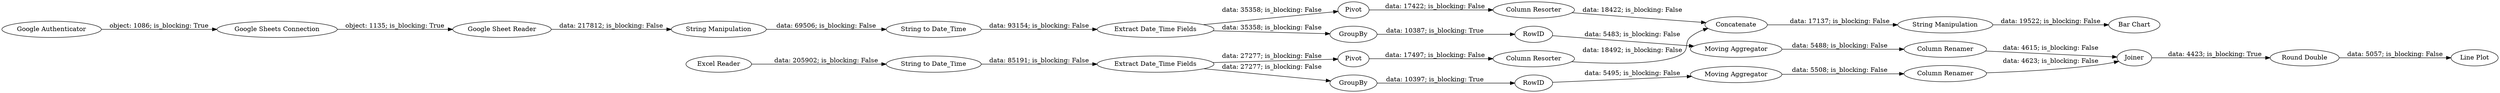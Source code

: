 digraph {
	"-587267196422196279_165" [label="Google Authenticator"]
	"-587267196422196279_164" [label="Excel Reader"]
	"-587267196422196279_105" [label=Concatenate]
	"-1924833438694742437_89" [label=GroupBy]
	"-587267196422196279_175" [label="Bar Chart"]
	"-587267196422196279_195" [label="Line Plot"]
	"-587267196422196279_156" [label="Google Sheet Reader"]
	"-587267196422196279_188" [label="String Manipulation"]
	"-3415965910515437071_106" [label="String to Date_Time"]
	"-587267196422196279_201" [label="Round Double"]
	"-587267196422196279_161" [label="Google Sheets Connection"]
	"-587267196422196279_171" [label="String Manipulation"]
	"-587267196422196279_189" [label=Pivot]
	"5513706944678178234_158" [label="Moving Aggregator"]
	"5513706944678178234_180" [label=RowID]
	"-1924833438694742437_158" [label="Moving Aggregator"]
	"-587267196422196279_190" [label="Column Resorter"]
	"-1072597957791395311_185" [label="Extract Date_Time Fields"]
	"-587267196422196279_196" [label=Joiner]
	"-1072597957791395311_106" [label="String to Date_Time"]
	"-587267196422196279_198" [label="Column Renamer"]
	"-587267196422196279_167" [label=Pivot]
	"5513706944678178234_89" [label=GroupBy]
	"-587267196422196279_200" [label="Column Renamer"]
	"-587267196422196279_94" [label="Column Resorter"]
	"-3415965910515437071_185" [label="Extract Date_Time Fields"]
	"-1924833438694742437_180" [label=RowID]
	"-587267196422196279_164" -> "-1072597957791395311_106" [label="data: 205902; is_blocking: False"]
	"-3415965910515437071_185" -> "5513706944678178234_89" [label="data: 35358; is_blocking: False"]
	"-587267196422196279_156" -> "-587267196422196279_171" [label="data: 217812; is_blocking: False"]
	"-587267196422196279_94" -> "-587267196422196279_105" [label="data: 18492; is_blocking: False"]
	"-1924833438694742437_158" -> "-587267196422196279_200" [label="data: 5508; is_blocking: False"]
	"5513706944678178234_180" -> "5513706944678178234_158" [label="data: 5483; is_blocking: False"]
	"-1924833438694742437_180" -> "-1924833438694742437_158" [label="data: 5495; is_blocking: False"]
	"-3415965910515437071_106" -> "-3415965910515437071_185" [label="data: 93154; is_blocking: False"]
	"-587267196422196279_171" -> "-3415965910515437071_106" [label="data: 69506; is_blocking: False"]
	"-587267196422196279_189" -> "-587267196422196279_190" [label="data: 17422; is_blocking: False"]
	"-587267196422196279_190" -> "-587267196422196279_105" [label="data: 18422; is_blocking: False"]
	"-587267196422196279_196" -> "-587267196422196279_201" [label="data: 4423; is_blocking: True"]
	"-587267196422196279_161" -> "-587267196422196279_156" [label="object: 1135; is_blocking: True"]
	"-587267196422196279_201" -> "-587267196422196279_195" [label="data: 5057; is_blocking: False"]
	"-587267196422196279_165" -> "-587267196422196279_161" [label="object: 1086; is_blocking: True"]
	"-1072597957791395311_185" -> "-587267196422196279_167" [label="data: 27277; is_blocking: False"]
	"-1072597957791395311_106" -> "-1072597957791395311_185" [label="data: 85191; is_blocking: False"]
	"-1924833438694742437_89" -> "-1924833438694742437_180" [label="data: 10397; is_blocking: True"]
	"-587267196422196279_198" -> "-587267196422196279_196" [label="data: 4615; is_blocking: False"]
	"5513706944678178234_89" -> "5513706944678178234_180" [label="data: 10387; is_blocking: True"]
	"5513706944678178234_158" -> "-587267196422196279_198" [label="data: 5488; is_blocking: False"]
	"-587267196422196279_105" -> "-587267196422196279_188" [label="data: 17137; is_blocking: False"]
	"-587267196422196279_167" -> "-587267196422196279_94" [label="data: 17497; is_blocking: False"]
	"-587267196422196279_188" -> "-587267196422196279_175" [label="data: 19522; is_blocking: False"]
	"-3415965910515437071_185" -> "-587267196422196279_189" [label="data: 35358; is_blocking: False"]
	"-587267196422196279_200" -> "-587267196422196279_196" [label="data: 4623; is_blocking: False"]
	"-1072597957791395311_185" -> "-1924833438694742437_89" [label="data: 27277; is_blocking: False"]
	rankdir=LR
}

